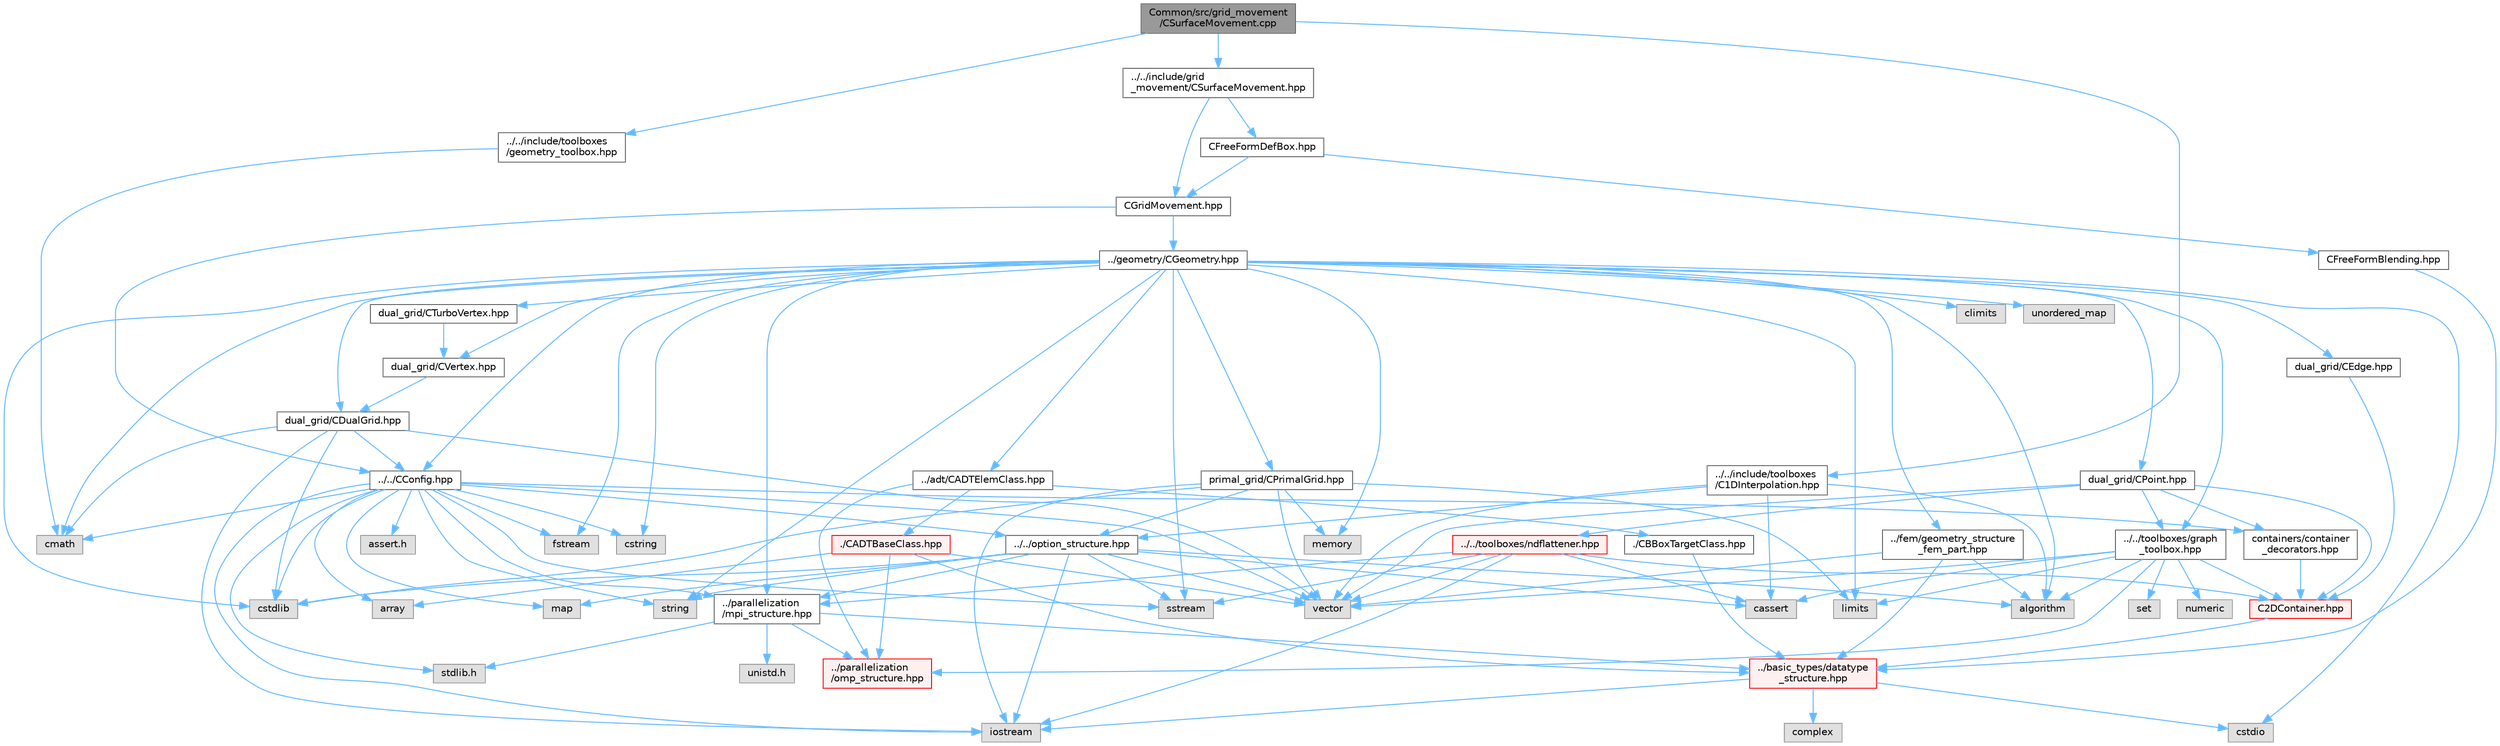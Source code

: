 digraph "Common/src/grid_movement/CSurfaceMovement.cpp"
{
 // LATEX_PDF_SIZE
  bgcolor="transparent";
  edge [fontname=Helvetica,fontsize=10,labelfontname=Helvetica,labelfontsize=10];
  node [fontname=Helvetica,fontsize=10,shape=box,height=0.2,width=0.4];
  Node1 [id="Node000001",label="Common/src/grid_movement\l/CSurfaceMovement.cpp",height=0.2,width=0.4,color="gray40", fillcolor="grey60", style="filled", fontcolor="black",tooltip="Subroutines for moving mesh surface elements."];
  Node1 -> Node2 [id="edge1_Node000001_Node000002",color="steelblue1",style="solid",tooltip=" "];
  Node2 [id="Node000002",label="../../include/grid\l_movement/CSurfaceMovement.hpp",height=0.2,width=0.4,color="grey40", fillcolor="white", style="filled",URL="$CSurfaceMovement_8hpp.html",tooltip="Headers of the CSurfaceMovement class."];
  Node2 -> Node3 [id="edge2_Node000002_Node000003",color="steelblue1",style="solid",tooltip=" "];
  Node3 [id="Node000003",label="CGridMovement.hpp",height=0.2,width=0.4,color="grey40", fillcolor="white", style="filled",URL="$CGridMovement_8hpp.html",tooltip="Headers of the CGridMovement class."];
  Node3 -> Node4 [id="edge3_Node000003_Node000004",color="steelblue1",style="solid",tooltip=" "];
  Node4 [id="Node000004",label="../geometry/CGeometry.hpp",height=0.2,width=0.4,color="grey40", fillcolor="white", style="filled",URL="$CGeometry_8hpp.html",tooltip="Headers of the main subroutines for creating the geometrical structure. The subroutines and functions..."];
  Node4 -> Node5 [id="edge4_Node000004_Node000005",color="steelblue1",style="solid",tooltip=" "];
  Node5 [id="Node000005",label="limits",height=0.2,width=0.4,color="grey60", fillcolor="#E0E0E0", style="filled",tooltip=" "];
  Node4 -> Node6 [id="edge5_Node000004_Node000006",color="steelblue1",style="solid",tooltip=" "];
  Node6 [id="Node000006",label="../parallelization\l/mpi_structure.hpp",height=0.2,width=0.4,color="grey40", fillcolor="white", style="filled",URL="$mpi__structure_8hpp.html",tooltip="Headers of the mpi interface for generalized datatypes. The subroutines and functions are in the mpi_..."];
  Node6 -> Node7 [id="edge6_Node000006_Node000007",color="steelblue1",style="solid",tooltip=" "];
  Node7 [id="Node000007",label="stdlib.h",height=0.2,width=0.4,color="grey60", fillcolor="#E0E0E0", style="filled",tooltip=" "];
  Node6 -> Node8 [id="edge7_Node000006_Node000008",color="steelblue1",style="solid",tooltip=" "];
  Node8 [id="Node000008",label="../basic_types/datatype\l_structure.hpp",height=0.2,width=0.4,color="red", fillcolor="#FFF0F0", style="filled",URL="$datatype__structure_8hpp.html",tooltip="Headers for generalized datatypes, defines an interface for AD types."];
  Node8 -> Node9 [id="edge8_Node000008_Node000009",color="steelblue1",style="solid",tooltip=" "];
  Node9 [id="Node000009",label="iostream",height=0.2,width=0.4,color="grey60", fillcolor="#E0E0E0", style="filled",tooltip=" "];
  Node8 -> Node10 [id="edge9_Node000008_Node000010",color="steelblue1",style="solid",tooltip=" "];
  Node10 [id="Node000010",label="complex",height=0.2,width=0.4,color="grey60", fillcolor="#E0E0E0", style="filled",tooltip=" "];
  Node8 -> Node11 [id="edge10_Node000008_Node000011",color="steelblue1",style="solid",tooltip=" "];
  Node11 [id="Node000011",label="cstdio",height=0.2,width=0.4,color="grey60", fillcolor="#E0E0E0", style="filled",tooltip=" "];
  Node6 -> Node18 [id="edge11_Node000006_Node000018",color="steelblue1",style="solid",tooltip=" "];
  Node18 [id="Node000018",label="unistd.h",height=0.2,width=0.4,color="grey60", fillcolor="#E0E0E0", style="filled",tooltip=" "];
  Node6 -> Node15 [id="edge12_Node000006_Node000015",color="steelblue1",style="solid",tooltip=" "];
  Node15 [id="Node000015",label="../parallelization\l/omp_structure.hpp",height=0.2,width=0.4,color="red", fillcolor="#FFF0F0", style="filled",URL="$omp__structure_8hpp.html",tooltip="OpenMP interface header, provides compatibility functions if the code is built without OpenMP support..."];
  Node4 -> Node19 [id="edge13_Node000004_Node000019",color="steelblue1",style="solid",tooltip=" "];
  Node19 [id="Node000019",label="string",height=0.2,width=0.4,color="grey60", fillcolor="#E0E0E0", style="filled",tooltip=" "];
  Node4 -> Node20 [id="edge14_Node000004_Node000020",color="steelblue1",style="solid",tooltip=" "];
  Node20 [id="Node000020",label="fstream",height=0.2,width=0.4,color="grey60", fillcolor="#E0E0E0", style="filled",tooltip=" "];
  Node4 -> Node21 [id="edge15_Node000004_Node000021",color="steelblue1",style="solid",tooltip=" "];
  Node21 [id="Node000021",label="sstream",height=0.2,width=0.4,color="grey60", fillcolor="#E0E0E0", style="filled",tooltip=" "];
  Node4 -> Node22 [id="edge16_Node000004_Node000022",color="steelblue1",style="solid",tooltip=" "];
  Node22 [id="Node000022",label="cmath",height=0.2,width=0.4,color="grey60", fillcolor="#E0E0E0", style="filled",tooltip=" "];
  Node4 -> Node23 [id="edge17_Node000004_Node000023",color="steelblue1",style="solid",tooltip=" "];
  Node23 [id="Node000023",label="algorithm",height=0.2,width=0.4,color="grey60", fillcolor="#E0E0E0", style="filled",tooltip=" "];
  Node4 -> Node24 [id="edge18_Node000004_Node000024",color="steelblue1",style="solid",tooltip=" "];
  Node24 [id="Node000024",label="cstring",height=0.2,width=0.4,color="grey60", fillcolor="#E0E0E0", style="filled",tooltip=" "];
  Node4 -> Node11 [id="edge19_Node000004_Node000011",color="steelblue1",style="solid",tooltip=" "];
  Node4 -> Node25 [id="edge20_Node000004_Node000025",color="steelblue1",style="solid",tooltip=" "];
  Node25 [id="Node000025",label="cstdlib",height=0.2,width=0.4,color="grey60", fillcolor="#E0E0E0", style="filled",tooltip=" "];
  Node4 -> Node26 [id="edge21_Node000004_Node000026",color="steelblue1",style="solid",tooltip=" "];
  Node26 [id="Node000026",label="climits",height=0.2,width=0.4,color="grey60", fillcolor="#E0E0E0", style="filled",tooltip=" "];
  Node4 -> Node27 [id="edge22_Node000004_Node000027",color="steelblue1",style="solid",tooltip=" "];
  Node27 [id="Node000027",label="memory",height=0.2,width=0.4,color="grey60", fillcolor="#E0E0E0", style="filled",tooltip=" "];
  Node4 -> Node28 [id="edge23_Node000004_Node000028",color="steelblue1",style="solid",tooltip=" "];
  Node28 [id="Node000028",label="unordered_map",height=0.2,width=0.4,color="grey60", fillcolor="#E0E0E0", style="filled",tooltip=" "];
  Node4 -> Node29 [id="edge24_Node000004_Node000029",color="steelblue1",style="solid",tooltip=" "];
  Node29 [id="Node000029",label="primal_grid/CPrimalGrid.hpp",height=0.2,width=0.4,color="grey40", fillcolor="white", style="filled",URL="$CPrimalGrid_8hpp.html",tooltip="Headers of the main subroutines for storing the primal grid structure. The subroutines and functions ..."];
  Node29 -> Node9 [id="edge25_Node000029_Node000009",color="steelblue1",style="solid",tooltip=" "];
  Node29 -> Node30 [id="edge26_Node000029_Node000030",color="steelblue1",style="solid",tooltip=" "];
  Node30 [id="Node000030",label="vector",height=0.2,width=0.4,color="grey60", fillcolor="#E0E0E0", style="filled",tooltip=" "];
  Node29 -> Node5 [id="edge27_Node000029_Node000005",color="steelblue1",style="solid",tooltip=" "];
  Node29 -> Node25 [id="edge28_Node000029_Node000025",color="steelblue1",style="solid",tooltip=" "];
  Node29 -> Node27 [id="edge29_Node000029_Node000027",color="steelblue1",style="solid",tooltip=" "];
  Node29 -> Node31 [id="edge30_Node000029_Node000031",color="steelblue1",style="solid",tooltip=" "];
  Node31 [id="Node000031",label="../../option_structure.hpp",height=0.2,width=0.4,color="grey40", fillcolor="white", style="filled",URL="$option__structure_8hpp.html",tooltip="Defines classes for referencing options for easy input in CConfig."];
  Node31 -> Node6 [id="edge31_Node000031_Node000006",color="steelblue1",style="solid",tooltip=" "];
  Node31 -> Node9 [id="edge32_Node000031_Node000009",color="steelblue1",style="solid",tooltip=" "];
  Node31 -> Node21 [id="edge33_Node000031_Node000021",color="steelblue1",style="solid",tooltip=" "];
  Node31 -> Node19 [id="edge34_Node000031_Node000019",color="steelblue1",style="solid",tooltip=" "];
  Node31 -> Node30 [id="edge35_Node000031_Node000030",color="steelblue1",style="solid",tooltip=" "];
  Node31 -> Node32 [id="edge36_Node000031_Node000032",color="steelblue1",style="solid",tooltip=" "];
  Node32 [id="Node000032",label="map",height=0.2,width=0.4,color="grey60", fillcolor="#E0E0E0", style="filled",tooltip=" "];
  Node31 -> Node25 [id="edge37_Node000031_Node000025",color="steelblue1",style="solid",tooltip=" "];
  Node31 -> Node23 [id="edge38_Node000031_Node000023",color="steelblue1",style="solid",tooltip=" "];
  Node31 -> Node33 [id="edge39_Node000031_Node000033",color="steelblue1",style="solid",tooltip=" "];
  Node33 [id="Node000033",label="cassert",height=0.2,width=0.4,color="grey60", fillcolor="#E0E0E0", style="filled",tooltip=" "];
  Node4 -> Node34 [id="edge40_Node000004_Node000034",color="steelblue1",style="solid",tooltip=" "];
  Node34 [id="Node000034",label="dual_grid/CDualGrid.hpp",height=0.2,width=0.4,color="grey40", fillcolor="white", style="filled",URL="$CDualGrid_8hpp.html",tooltip="Headers of the main subroutines for doing the complete dual grid structure. The subroutines and funct..."];
  Node34 -> Node22 [id="edge41_Node000034_Node000022",color="steelblue1",style="solid",tooltip=" "];
  Node34 -> Node9 [id="edge42_Node000034_Node000009",color="steelblue1",style="solid",tooltip=" "];
  Node34 -> Node25 [id="edge43_Node000034_Node000025",color="steelblue1",style="solid",tooltip=" "];
  Node34 -> Node30 [id="edge44_Node000034_Node000030",color="steelblue1",style="solid",tooltip=" "];
  Node34 -> Node35 [id="edge45_Node000034_Node000035",color="steelblue1",style="solid",tooltip=" "];
  Node35 [id="Node000035",label="../../CConfig.hpp",height=0.2,width=0.4,color="grey40", fillcolor="white", style="filled",URL="$CConfig_8hpp.html",tooltip="All the information about the definition of the physical problem. The subroutines and functions are i..."];
  Node35 -> Node6 [id="edge46_Node000035_Node000006",color="steelblue1",style="solid",tooltip=" "];
  Node35 -> Node9 [id="edge47_Node000035_Node000009",color="steelblue1",style="solid",tooltip=" "];
  Node35 -> Node25 [id="edge48_Node000035_Node000025",color="steelblue1",style="solid",tooltip=" "];
  Node35 -> Node20 [id="edge49_Node000035_Node000020",color="steelblue1",style="solid",tooltip=" "];
  Node35 -> Node21 [id="edge50_Node000035_Node000021",color="steelblue1",style="solid",tooltip=" "];
  Node35 -> Node19 [id="edge51_Node000035_Node000019",color="steelblue1",style="solid",tooltip=" "];
  Node35 -> Node24 [id="edge52_Node000035_Node000024",color="steelblue1",style="solid",tooltip=" "];
  Node35 -> Node30 [id="edge53_Node000035_Node000030",color="steelblue1",style="solid",tooltip=" "];
  Node35 -> Node36 [id="edge54_Node000035_Node000036",color="steelblue1",style="solid",tooltip=" "];
  Node36 [id="Node000036",label="array",height=0.2,width=0.4,color="grey60", fillcolor="#E0E0E0", style="filled",tooltip=" "];
  Node35 -> Node7 [id="edge55_Node000035_Node000007",color="steelblue1",style="solid",tooltip=" "];
  Node35 -> Node22 [id="edge56_Node000035_Node000022",color="steelblue1",style="solid",tooltip=" "];
  Node35 -> Node32 [id="edge57_Node000035_Node000032",color="steelblue1",style="solid",tooltip=" "];
  Node35 -> Node37 [id="edge58_Node000035_Node000037",color="steelblue1",style="solid",tooltip=" "];
  Node37 [id="Node000037",label="assert.h",height=0.2,width=0.4,color="grey60", fillcolor="#E0E0E0", style="filled",tooltip=" "];
  Node35 -> Node31 [id="edge59_Node000035_Node000031",color="steelblue1",style="solid",tooltip=" "];
  Node35 -> Node38 [id="edge60_Node000035_Node000038",color="steelblue1",style="solid",tooltip=" "];
  Node38 [id="Node000038",label="containers/container\l_decorators.hpp",height=0.2,width=0.4,color="grey40", fillcolor="white", style="filled",URL="$container__decorators_8hpp.html",tooltip="Collection of small classes that decorate C2DContainer to augment its functionality,..."];
  Node38 -> Node39 [id="edge61_Node000038_Node000039",color="steelblue1",style="solid",tooltip=" "];
  Node39 [id="Node000039",label="C2DContainer.hpp",height=0.2,width=0.4,color="red", fillcolor="#FFF0F0", style="filled",URL="$C2DContainer_8hpp.html",tooltip="A templated vector/matrix object."];
  Node39 -> Node8 [id="edge62_Node000039_Node000008",color="steelblue1",style="solid",tooltip=" "];
  Node4 -> Node48 [id="edge63_Node000004_Node000048",color="steelblue1",style="solid",tooltip=" "];
  Node48 [id="Node000048",label="dual_grid/CPoint.hpp",height=0.2,width=0.4,color="grey40", fillcolor="white", style="filled",URL="$CPoint_8hpp.html",tooltip="Declaration of the point class that stores geometric and adjacency information for dual control volum..."];
  Node48 -> Node39 [id="edge64_Node000048_Node000039",color="steelblue1",style="solid",tooltip=" "];
  Node48 -> Node38 [id="edge65_Node000048_Node000038",color="steelblue1",style="solid",tooltip=" "];
  Node48 -> Node49 [id="edge66_Node000048_Node000049",color="steelblue1",style="solid",tooltip=" "];
  Node49 [id="Node000049",label="../../toolboxes/graph\l_toolbox.hpp",height=0.2,width=0.4,color="grey40", fillcolor="white", style="filled",URL="$graph__toolbox_8hpp.html",tooltip="Functions and classes to build/represent sparse graphs or sparse patterns."];
  Node49 -> Node39 [id="edge67_Node000049_Node000039",color="steelblue1",style="solid",tooltip=" "];
  Node49 -> Node15 [id="edge68_Node000049_Node000015",color="steelblue1",style="solid",tooltip=" "];
  Node49 -> Node50 [id="edge69_Node000049_Node000050",color="steelblue1",style="solid",tooltip=" "];
  Node50 [id="Node000050",label="set",height=0.2,width=0.4,color="grey60", fillcolor="#E0E0E0", style="filled",tooltip=" "];
  Node49 -> Node30 [id="edge70_Node000049_Node000030",color="steelblue1",style="solid",tooltip=" "];
  Node49 -> Node5 [id="edge71_Node000049_Node000005",color="steelblue1",style="solid",tooltip=" "];
  Node49 -> Node33 [id="edge72_Node000049_Node000033",color="steelblue1",style="solid",tooltip=" "];
  Node49 -> Node23 [id="edge73_Node000049_Node000023",color="steelblue1",style="solid",tooltip=" "];
  Node49 -> Node51 [id="edge74_Node000049_Node000051",color="steelblue1",style="solid",tooltip=" "];
  Node51 [id="Node000051",label="numeric",height=0.2,width=0.4,color="grey60", fillcolor="#E0E0E0", style="filled",tooltip=" "];
  Node48 -> Node30 [id="edge75_Node000048_Node000030",color="steelblue1",style="solid",tooltip=" "];
  Node48 -> Node52 [id="edge76_Node000048_Node000052",color="steelblue1",style="solid",tooltip=" "];
  Node52 [id="Node000052",label="../../toolboxes/ndflattener.hpp",height=0.2,width=0.4,color="red", fillcolor="#FFF0F0", style="filled",URL="$ndflattener_8hpp.html",tooltip="Flatten pointer-to-pointer-... arrays for MPI communication."];
  Node52 -> Node33 [id="edge77_Node000052_Node000033",color="steelblue1",style="solid",tooltip=" "];
  Node52 -> Node9 [id="edge78_Node000052_Node000009",color="steelblue1",style="solid",tooltip=" "];
  Node52 -> Node21 [id="edge79_Node000052_Node000021",color="steelblue1",style="solid",tooltip=" "];
  Node52 -> Node30 [id="edge80_Node000052_Node000030",color="steelblue1",style="solid",tooltip=" "];
  Node52 -> Node39 [id="edge81_Node000052_Node000039",color="steelblue1",style="solid",tooltip=" "];
  Node52 -> Node6 [id="edge82_Node000052_Node000006",color="steelblue1",style="solid",tooltip=" "];
  Node4 -> Node53 [id="edge83_Node000004_Node000053",color="steelblue1",style="solid",tooltip=" "];
  Node53 [id="Node000053",label="dual_grid/CEdge.hpp",height=0.2,width=0.4,color="grey40", fillcolor="white", style="filled",URL="$CEdge_8hpp.html",tooltip="Declaration of the edge class CEdge.cpp file."];
  Node53 -> Node39 [id="edge84_Node000053_Node000039",color="steelblue1",style="solid",tooltip=" "];
  Node4 -> Node54 [id="edge85_Node000004_Node000054",color="steelblue1",style="solid",tooltip=" "];
  Node54 [id="Node000054",label="dual_grid/CVertex.hpp",height=0.2,width=0.4,color="grey40", fillcolor="white", style="filled",URL="$CVertex_8hpp.html",tooltip="Headers of the main subroutines for doing the complete dual grid structure. The subroutines and funct..."];
  Node54 -> Node34 [id="edge86_Node000054_Node000034",color="steelblue1",style="solid",tooltip=" "];
  Node4 -> Node55 [id="edge87_Node000004_Node000055",color="steelblue1",style="solid",tooltip=" "];
  Node55 [id="Node000055",label="dual_grid/CTurboVertex.hpp",height=0.2,width=0.4,color="grey40", fillcolor="white", style="filled",URL="$CTurboVertex_8hpp.html",tooltip="Headers of the main subroutines for doing the complete dual grid structure. The subroutines and funct..."];
  Node55 -> Node54 [id="edge88_Node000055_Node000054",color="steelblue1",style="solid",tooltip=" "];
  Node4 -> Node35 [id="edge89_Node000004_Node000035",color="steelblue1",style="solid",tooltip=" "];
  Node4 -> Node56 [id="edge90_Node000004_Node000056",color="steelblue1",style="solid",tooltip=" "];
  Node56 [id="Node000056",label="../fem/geometry_structure\l_fem_part.hpp",height=0.2,width=0.4,color="grey40", fillcolor="white", style="filled",URL="$geometry__structure__fem__part_8hpp.html",tooltip="Helper classes for the Fluid FEM solver."];
  Node56 -> Node8 [id="edge91_Node000056_Node000008",color="steelblue1",style="solid",tooltip=" "];
  Node56 -> Node30 [id="edge92_Node000056_Node000030",color="steelblue1",style="solid",tooltip=" "];
  Node56 -> Node23 [id="edge93_Node000056_Node000023",color="steelblue1",style="solid",tooltip=" "];
  Node4 -> Node49 [id="edge94_Node000004_Node000049",color="steelblue1",style="solid",tooltip=" "];
  Node4 -> Node57 [id="edge95_Node000004_Node000057",color="steelblue1",style="solid",tooltip=" "];
  Node57 [id="Node000057",label="../adt/CADTElemClass.hpp",height=0.2,width=0.4,color="grey40", fillcolor="white", style="filled",URL="$CADTElemClass_8hpp.html",tooltip="Class for storing an ADT of (linear) elements in an arbitrary number of dimensions."];
  Node57 -> Node58 [id="edge96_Node000057_Node000058",color="steelblue1",style="solid",tooltip=" "];
  Node58 [id="Node000058",label="./CADTBaseClass.hpp",height=0.2,width=0.4,color="red", fillcolor="#FFF0F0", style="filled",URL="$CADTBaseClass_8hpp.html",tooltip="Base class for storing an ADT in an arbitrary number of dimensions."];
  Node58 -> Node30 [id="edge97_Node000058_Node000030",color="steelblue1",style="solid",tooltip=" "];
  Node58 -> Node36 [id="edge98_Node000058_Node000036",color="steelblue1",style="solid",tooltip=" "];
  Node58 -> Node8 [id="edge99_Node000058_Node000008",color="steelblue1",style="solid",tooltip=" "];
  Node58 -> Node15 [id="edge100_Node000058_Node000015",color="steelblue1",style="solid",tooltip=" "];
  Node57 -> Node60 [id="edge101_Node000057_Node000060",color="steelblue1",style="solid",tooltip=" "];
  Node60 [id="Node000060",label="./CBBoxTargetClass.hpp",height=0.2,width=0.4,color="grey40", fillcolor="white", style="filled",URL="$CBBoxTargetClass_8hpp.html",tooltip="Class for storing the information of a possible bounding box candidate during a minimum distance sear..."];
  Node60 -> Node8 [id="edge102_Node000060_Node000008",color="steelblue1",style="solid",tooltip=" "];
  Node57 -> Node15 [id="edge103_Node000057_Node000015",color="steelblue1",style="solid",tooltip=" "];
  Node3 -> Node35 [id="edge104_Node000003_Node000035",color="steelblue1",style="solid",tooltip=" "];
  Node2 -> Node61 [id="edge105_Node000002_Node000061",color="steelblue1",style="solid",tooltip=" "];
  Node61 [id="Node000061",label="CFreeFormDefBox.hpp",height=0.2,width=0.4,color="grey40", fillcolor="white", style="filled",URL="$CFreeFormDefBox_8hpp.html",tooltip="Headers of the CFreeFormDefBox class."];
  Node61 -> Node3 [id="edge106_Node000061_Node000003",color="steelblue1",style="solid",tooltip=" "];
  Node61 -> Node62 [id="edge107_Node000061_Node000062",color="steelblue1",style="solid",tooltip=" "];
  Node62 [id="Node000062",label="CFreeFormBlending.hpp",height=0.2,width=0.4,color="grey40", fillcolor="white", style="filled",URL="$CFreeFormBlending_8hpp.html",tooltip="Headers of the CFreeFormBlending class. It is the parent class for the FFD blending function."];
  Node62 -> Node8 [id="edge108_Node000062_Node000008",color="steelblue1",style="solid",tooltip=" "];
  Node1 -> Node63 [id="edge109_Node000001_Node000063",color="steelblue1",style="solid",tooltip=" "];
  Node63 [id="Node000063",label="../../include/toolboxes\l/C1DInterpolation.hpp",height=0.2,width=0.4,color="grey40", fillcolor="white", style="filled",URL="$C1DInterpolation_8hpp.html",tooltip="Classes for 1D interpolation."];
  Node63 -> Node33 [id="edge110_Node000063_Node000033",color="steelblue1",style="solid",tooltip=" "];
  Node63 -> Node30 [id="edge111_Node000063_Node000030",color="steelblue1",style="solid",tooltip=" "];
  Node63 -> Node23 [id="edge112_Node000063_Node000023",color="steelblue1",style="solid",tooltip=" "];
  Node63 -> Node31 [id="edge113_Node000063_Node000031",color="steelblue1",style="solid",tooltip=" "];
  Node1 -> Node64 [id="edge114_Node000001_Node000064",color="steelblue1",style="solid",tooltip=" "];
  Node64 [id="Node000064",label="../../include/toolboxes\l/geometry_toolbox.hpp",height=0.2,width=0.4,color="grey40", fillcolor="white", style="filled",URL="$geometry__toolbox_8hpp.html",tooltip="Collection of common lightweight geometry-oriented methods."];
  Node64 -> Node22 [id="edge115_Node000064_Node000022",color="steelblue1",style="solid",tooltip=" "];
}
